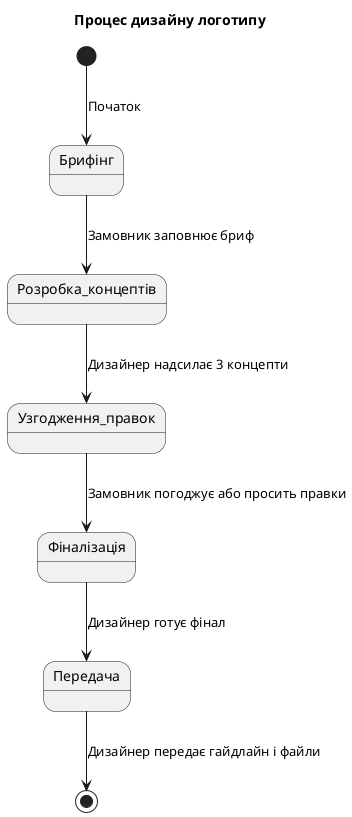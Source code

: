 @startuml
title Процес дизайну логотипу

[*] --> Брифінг : Початок

Брифінг --> Розробка_концептів : Замовник заповнює бриф
Розробка_концептів --> Узгодження_правок : Дизайнер надсилає 3 концепти
Узгодження_правок --> Фіналізація : Замовник погоджує або просить правки
Фіналізація --> Передача : Дизайнер готує фінал
Передача --> [*] : Дизайнер передає гайдлайн і файли
@enduml
